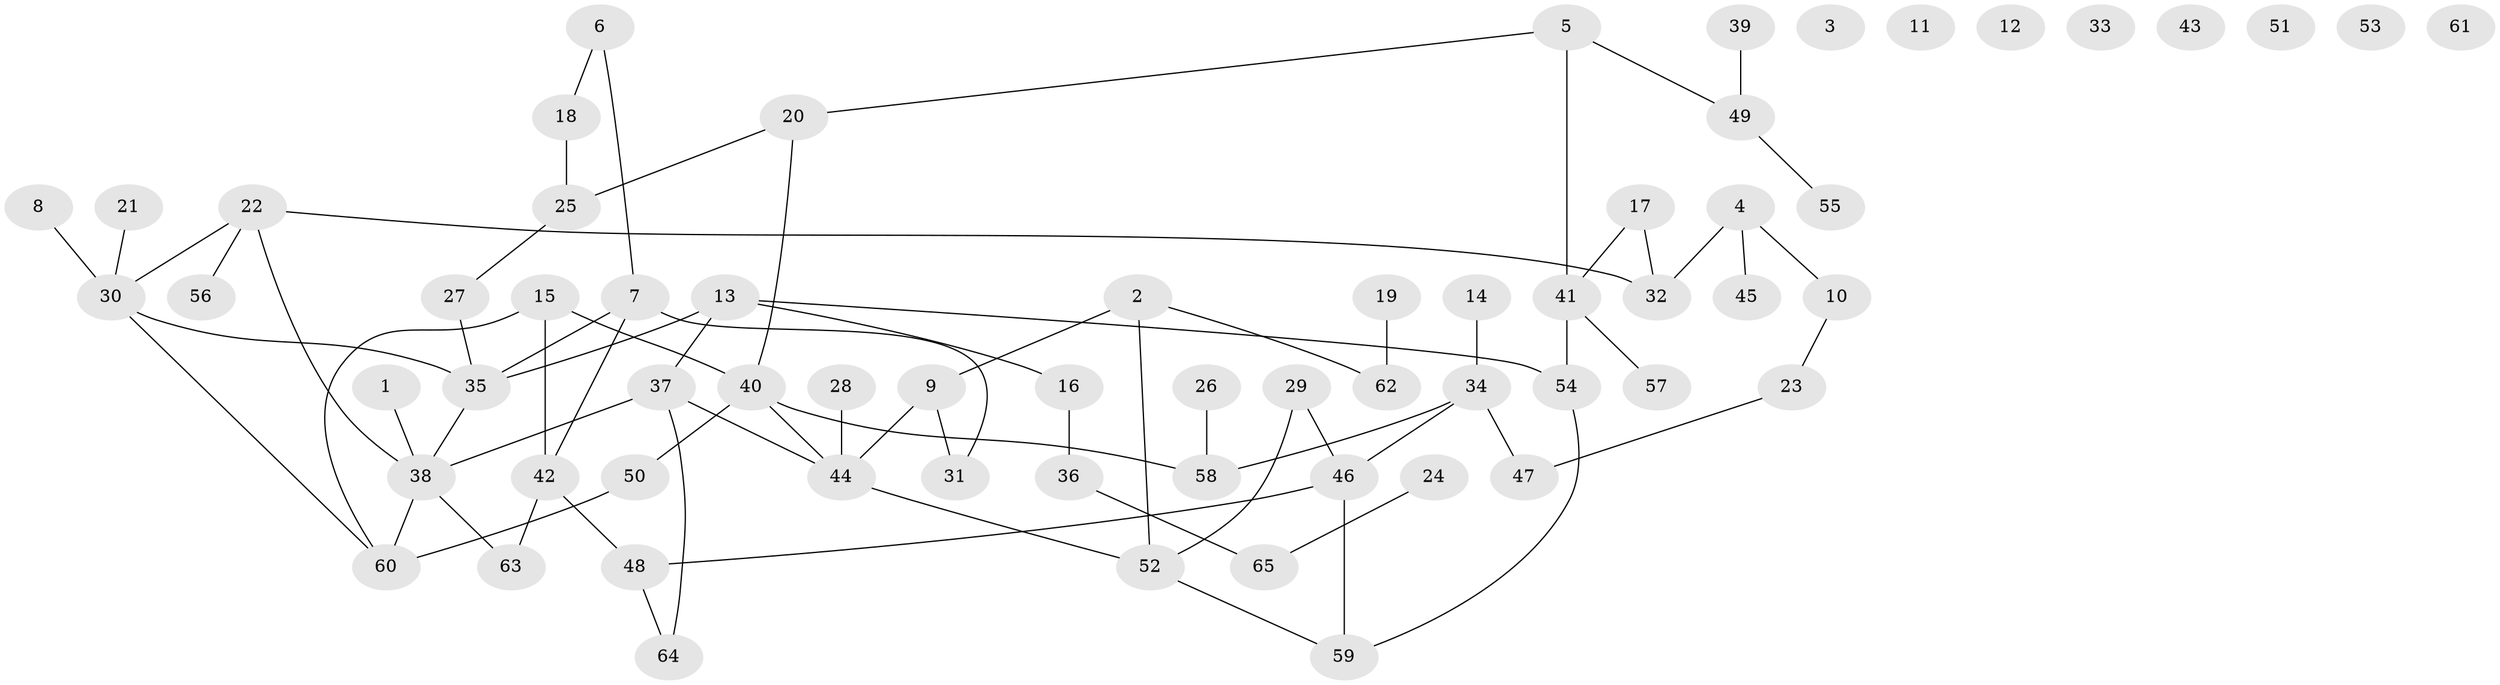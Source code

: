 // Generated by graph-tools (version 1.1) at 2025/33/03/09/25 02:33:44]
// undirected, 65 vertices, 75 edges
graph export_dot {
graph [start="1"]
  node [color=gray90,style=filled];
  1;
  2;
  3;
  4;
  5;
  6;
  7;
  8;
  9;
  10;
  11;
  12;
  13;
  14;
  15;
  16;
  17;
  18;
  19;
  20;
  21;
  22;
  23;
  24;
  25;
  26;
  27;
  28;
  29;
  30;
  31;
  32;
  33;
  34;
  35;
  36;
  37;
  38;
  39;
  40;
  41;
  42;
  43;
  44;
  45;
  46;
  47;
  48;
  49;
  50;
  51;
  52;
  53;
  54;
  55;
  56;
  57;
  58;
  59;
  60;
  61;
  62;
  63;
  64;
  65;
  1 -- 38;
  2 -- 9;
  2 -- 52;
  2 -- 62;
  4 -- 10;
  4 -- 32;
  4 -- 45;
  5 -- 20;
  5 -- 41;
  5 -- 49;
  6 -- 7;
  6 -- 18;
  7 -- 31;
  7 -- 35;
  7 -- 42;
  8 -- 30;
  9 -- 31;
  9 -- 44;
  10 -- 23;
  13 -- 16;
  13 -- 35;
  13 -- 37;
  13 -- 54;
  14 -- 34;
  15 -- 40;
  15 -- 42;
  15 -- 60;
  16 -- 36;
  17 -- 32;
  17 -- 41;
  18 -- 25;
  19 -- 62;
  20 -- 25;
  20 -- 40;
  21 -- 30;
  22 -- 30;
  22 -- 32;
  22 -- 38;
  22 -- 56;
  23 -- 47;
  24 -- 65;
  25 -- 27;
  26 -- 58;
  27 -- 35;
  28 -- 44;
  29 -- 46;
  29 -- 52;
  30 -- 35;
  30 -- 60;
  34 -- 46;
  34 -- 47;
  34 -- 58;
  35 -- 38;
  36 -- 65;
  37 -- 38;
  37 -- 44;
  37 -- 64;
  38 -- 60;
  38 -- 63;
  39 -- 49;
  40 -- 44;
  40 -- 50;
  40 -- 58;
  41 -- 54;
  41 -- 57;
  42 -- 48;
  42 -- 63;
  44 -- 52;
  46 -- 48;
  46 -- 59;
  48 -- 64;
  49 -- 55;
  50 -- 60;
  52 -- 59;
  54 -- 59;
}

